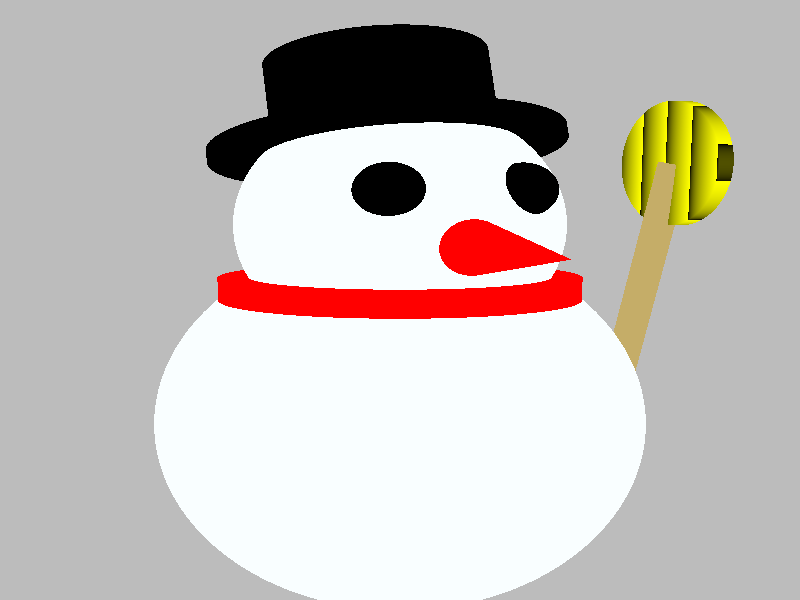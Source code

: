 // Persistence of Vision Ray Tracer Scene Description File
// File: ?.pov
// Vers: 3.1
// Desc: Basic Scene Example
// Date: mm/dd/yy
// Auth: ?[esp]
//

#version 3.1

#include "colors.inc"

global_settings
{
  assumed_gamma 1.0
}

// ----------------------------------------
camera
{
  location  <-1.0, 0.5, -7.2>
  direction 1.5*z
  right     4/4*x
  look_at   <0.0, -0.5,  0.0>
}

sky_sphere
{
  pigment
  {
    Gray50
  }
}

light_source
{
  0*x // light's position (translated below)
  color red 1.0  green 1.0  blue 1.0  // light's color
  translate <-10, 10, -10>
}

#declare Neige=
        texture
                {
                pigment { rgb<0.95, 0.99, 1> }
                normal  { bumps 0.4 scale 0.1 }
                finish  { ambient 0.2 }
                }

union
        {                
        
        // tete
        sphere { <0, 0.1, 0>, 1 texture {Neige} }
        cone   { <0, 0, -1>, 0.2, <0, 0, -2>, 0 pigment { Red }}           
        
        // Corps
        sphere { <0, -1.5, 0>, 1.5 texture { Neige }}
        
        // yeux
        sphere { <0.4, 0.4, -0.8> 0.2 pigment { Black }}
        sphere { <-0.4, 0.4, -0.8> 0.2 pigment { Black }}
        
        // echarpe
        cylinder { <0, -0.3, 0>, <0, -0.5, 0>, 1.1 pigment  { Red }} 
        
        // Balai
        cylinder { <1.4, -1.5, -0.2>, <1.6, 0.6, -0.52>, 0.1 pigment { Sienna }}
        cylinder { <1.55, 0.6, -0.52>, <1.65, 0.6, -0.52>, 0.5 pigment { gradient z frequency 4 colour_map { [0 Yellow] [1 Black] }}}
        
        
        union
               {                                          
                cylinder { <0, 0.7, 0>, <0, 1.5, 0>, 0.7 }
                cylinder { <0, 0.7, 0>, <0, 0.8, 0>, 1.1 }
                pigment { Black }
                finish { phong 1 phong_size 10 }
                rotate x*15                
                rotate y*clock*360
                }
        
        rotate z*sin(clock*pi*4)*10
        rotate y*-15
        }        